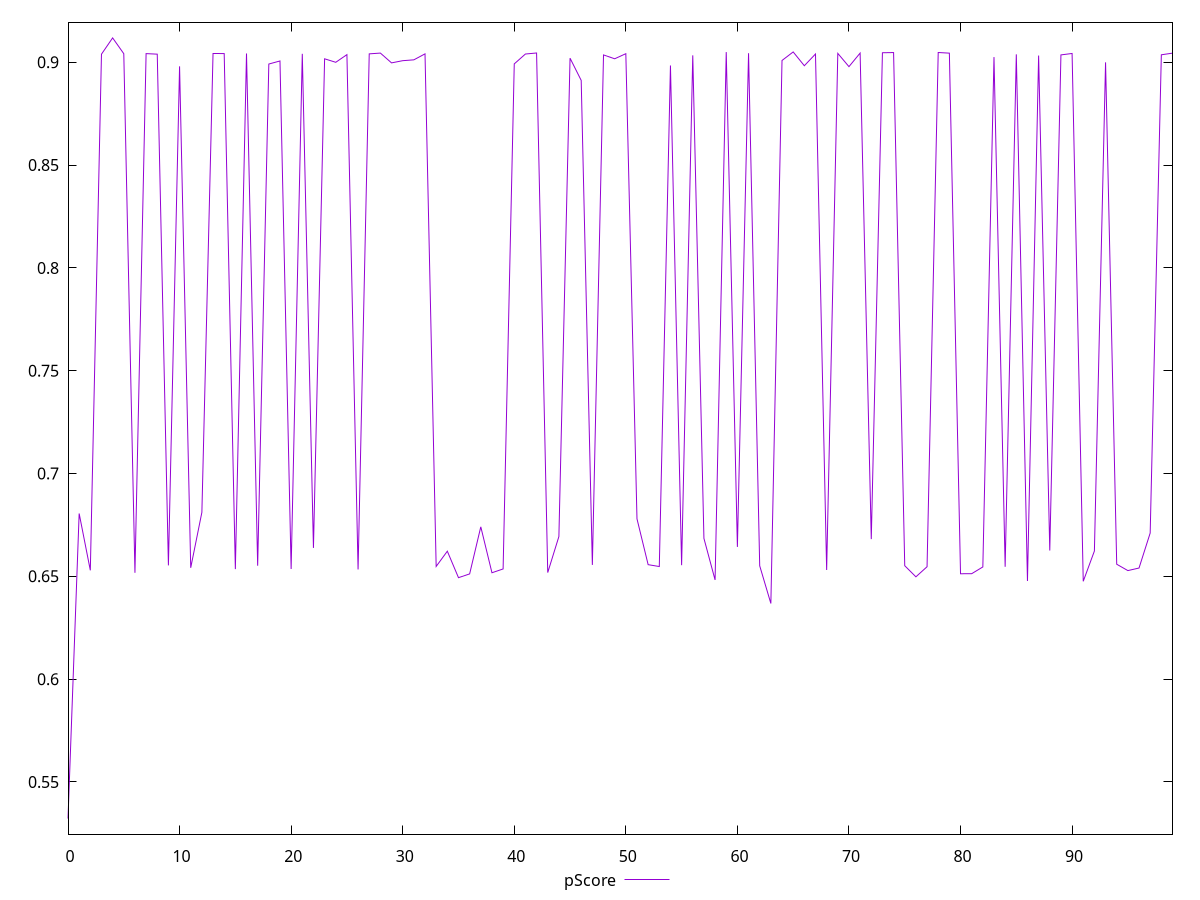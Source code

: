reset

$pScore <<EOF
0 0.5322119993832757
1 0.6805557576190633
2 0.6529201067655899
3 0.9039536690199557
4 0.9118691716106148
5 0.9041917638134346
6 0.6517248293694258
7 0.9042315330303055
8 0.9039617602409578
9 0.6553254467535923
10 0.8980486363397064
11 0.6541486856483238
12 0.6811356644479605
13 0.904293970140709
14 0.9042536978036195
15 0.6534932250816472
16 0.9042825241083101
17 0.655178178673762
18 0.8991639385532946
19 0.9006516727184399
20 0.6535601235128021
21 0.9041262759314739
22 0.6638181769384932
23 0.9017083810317458
24 0.9000083447011905
25 0.9037393298680705
26 0.6533365144601829
27 0.9041127493770171
28 0.9044902762578613
29 0.8997233867522492
30 0.9007903249487852
31 0.9012052753876986
32 0.9041101963157427
33 0.6548088235976808
34 0.662223819686993
35 0.6493502007290739
36 0.6511814118001387
37 0.6740837336438412
38 0.6517434751912112
39 0.653590554318121
40 0.8992351125952152
41 0.9040335415008374
42 0.9045365528527646
43 0.6518262302377272
44 0.6693643840102993
45 0.9020164674614193
46 0.8912050473512728
47 0.6555461015334305
48 0.9035865209590809
49 0.9017209324741734
50 0.9041908849995091
51 0.6779661628701219
52 0.6556750311132226
53 0.6547704564828378
54 0.8984610115137645
55 0.655430335061165
56 0.90339206133326
57 0.6684621239872772
58 0.6482535620380135
59 0.9049908203530437
60 0.6642921197187308
61 0.9044311417788946
62 0.6551186643962245
63 0.6368030097555976
64 0.9008895611415013
65 0.9050483096540681
66 0.8983340675382516
67 0.9040450674496782
68 0.6530968752076791
69 0.9043432653768154
70 0.8978952235592201
71 0.9044905953800282
72 0.6681147968290373
73 0.9046525148663311
74 0.9047446511289485
75 0.6551679816719231
76 0.649763844643668
77 0.6546714482425909
78 0.9047698390739192
79 0.9044578562784267
80 0.6512598435838897
81 0.6512851835234814
82 0.6545672971821301
83 0.9025418473201636
84 0.6546500427618488
85 0.9038800920454082
86 0.6477470835779697
87 0.9032755648044507
88 0.6625494196019857
89 0.9036010171700072
90 0.904299037088524
91 0.6475805314123642
92 0.6623196627311092
93 0.8999848228762974
94 0.6558888937597436
95 0.652794982879779
96 0.6540413752468202
97 0.6710624734363804
98 0.9036579155307831
99 0.9044602456136661
EOF

set key outside below
set xrange [0:99]
set yrange [0.5246188559387289:0.9194623150551615]
set trange [0.5246188559387289:0.9194623150551615]
set terminal svg size 640, 500 enhanced background rgb 'white'
set output "report_00019_2021-02-10T18-14-37.922Z//interactive/samples/pages+cached+noadtech+nomedia/pScore/values.svg"

plot $pScore title "pScore" with line

reset
